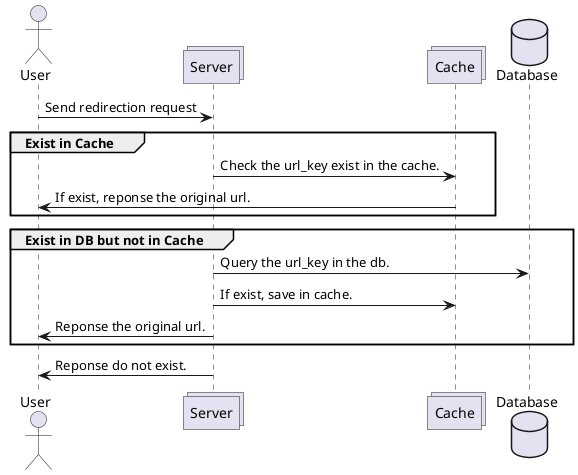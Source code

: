 @startuml
Actor User as user
collections Server as server
collections Cache as cache
database Database as db


user -> server : Send redirection request


group Exist in Cache 
    server -> cache : Check the url_key exist in the cache.
    cache -> user : If exist, reponse the original url.
end

group Exist in DB but not in Cache 
    server -> db : Query the url_key in the db.
    server -> cache: If exist, save in cache.
    server -> user: Reponse the original url.
end


server -> user: Reponse do not exist.

@enduml